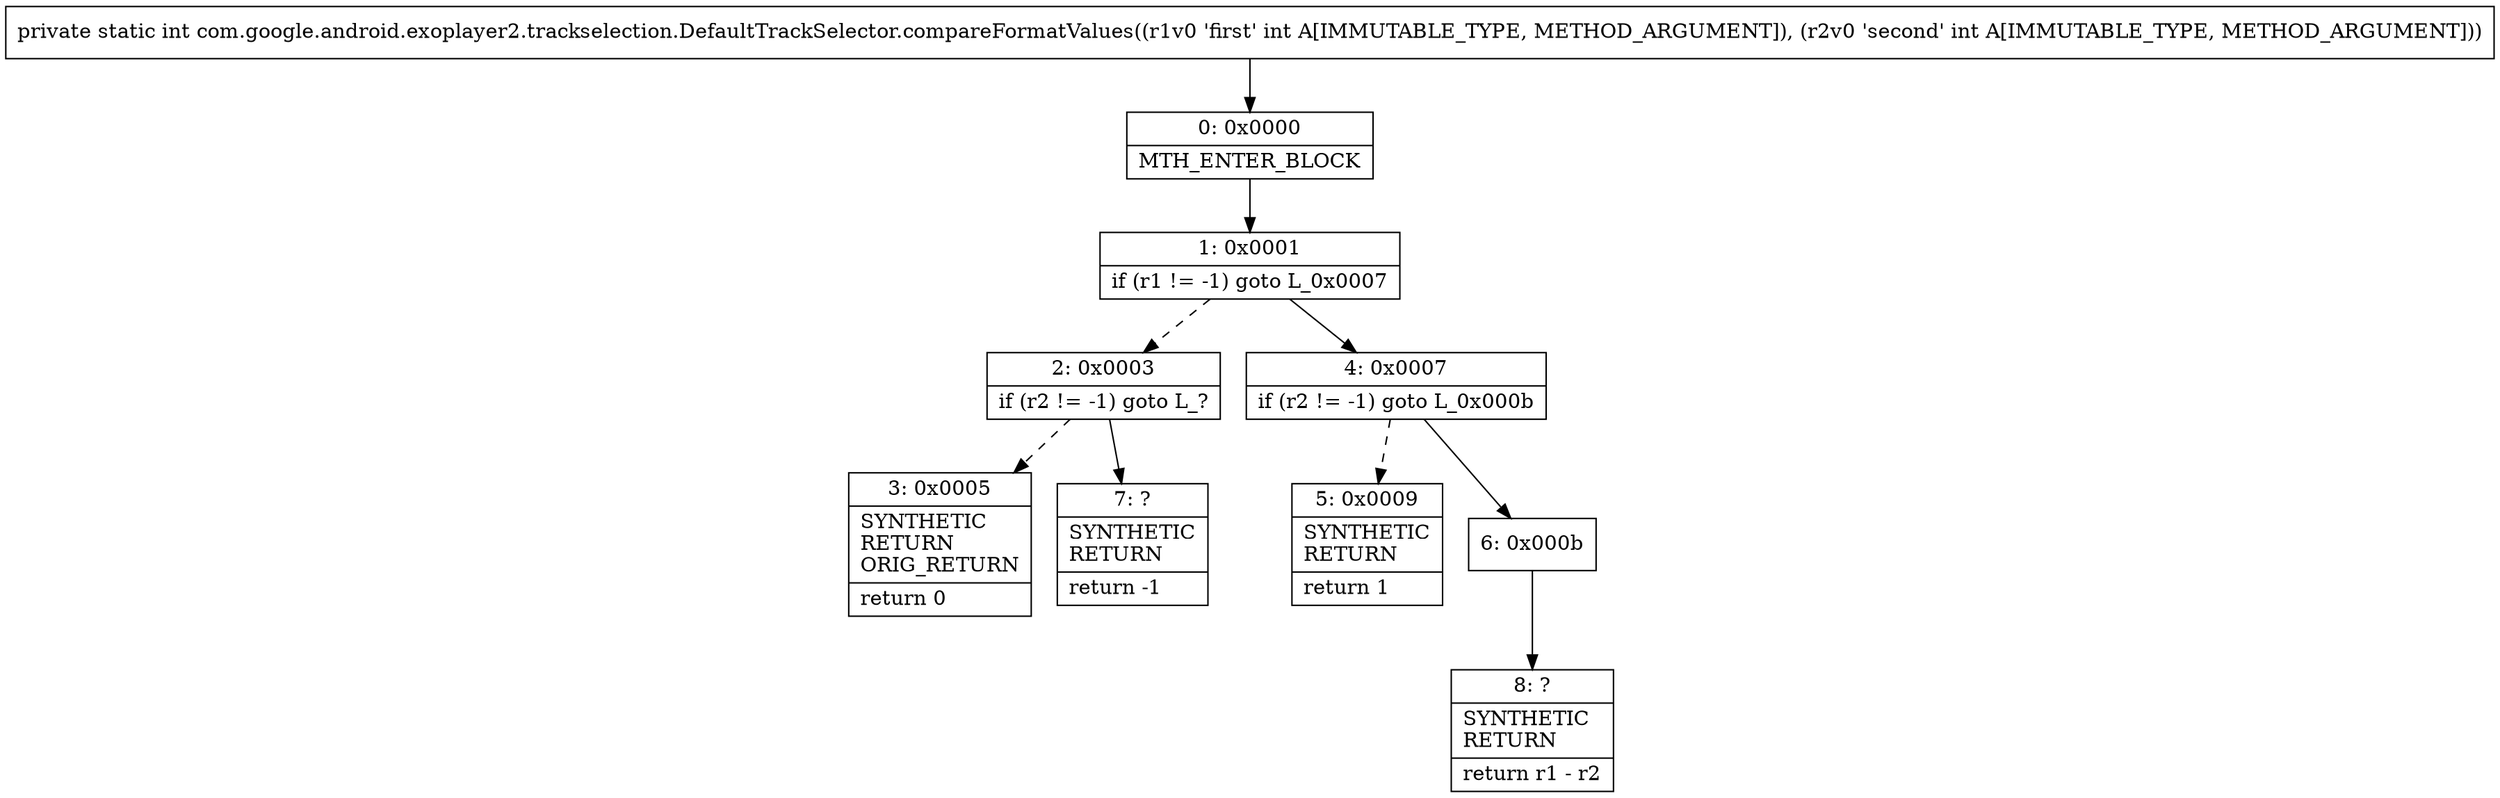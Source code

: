 digraph "CFG forcom.google.android.exoplayer2.trackselection.DefaultTrackSelector.compareFormatValues(II)I" {
Node_0 [shape=record,label="{0\:\ 0x0000|MTH_ENTER_BLOCK\l}"];
Node_1 [shape=record,label="{1\:\ 0x0001|if (r1 != \-1) goto L_0x0007\l}"];
Node_2 [shape=record,label="{2\:\ 0x0003|if (r2 != \-1) goto L_?\l}"];
Node_3 [shape=record,label="{3\:\ 0x0005|SYNTHETIC\lRETURN\lORIG_RETURN\l|return 0\l}"];
Node_4 [shape=record,label="{4\:\ 0x0007|if (r2 != \-1) goto L_0x000b\l}"];
Node_5 [shape=record,label="{5\:\ 0x0009|SYNTHETIC\lRETURN\l|return 1\l}"];
Node_6 [shape=record,label="{6\:\ 0x000b}"];
Node_7 [shape=record,label="{7\:\ ?|SYNTHETIC\lRETURN\l|return \-1\l}"];
Node_8 [shape=record,label="{8\:\ ?|SYNTHETIC\lRETURN\l|return r1 \- r2\l}"];
MethodNode[shape=record,label="{private static int com.google.android.exoplayer2.trackselection.DefaultTrackSelector.compareFormatValues((r1v0 'first' int A[IMMUTABLE_TYPE, METHOD_ARGUMENT]), (r2v0 'second' int A[IMMUTABLE_TYPE, METHOD_ARGUMENT])) }"];
MethodNode -> Node_0;
Node_0 -> Node_1;
Node_1 -> Node_2[style=dashed];
Node_1 -> Node_4;
Node_2 -> Node_3[style=dashed];
Node_2 -> Node_7;
Node_4 -> Node_5[style=dashed];
Node_4 -> Node_6;
Node_6 -> Node_8;
}


